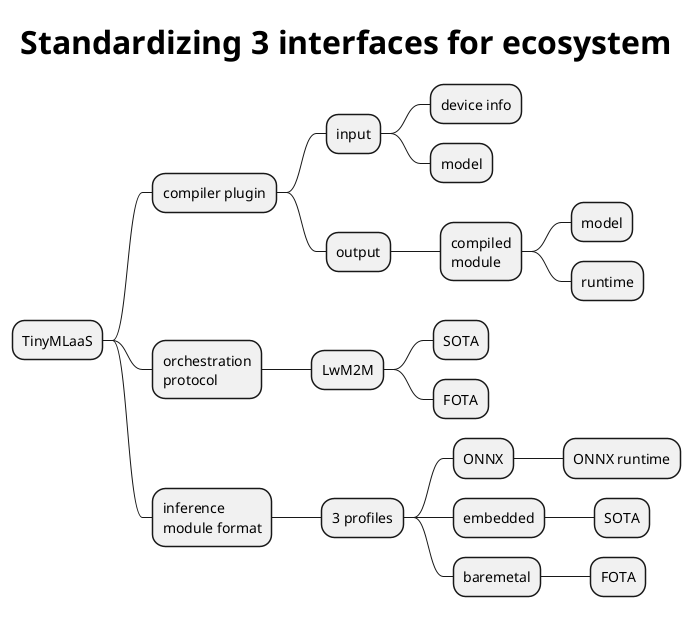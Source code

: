 @startmindmap
skinparam TitleFontSize 32
title Standardizing 3 interfaces for ecosystem
* TinyMLaaS
** compiler plugin
*** input
**** device info
**** model
*** output
**** compiled\nmodule
***** model
***** runtime
** orchestration\nprotocol
*** LwM2M
**** SOTA
**** FOTA
** inference\nmodule format
*** 3 profiles
**** ONNX
***** ONNX runtime
**** embedded
***** SOTA
**** baremetal
***** FOTA
@endmindmap
